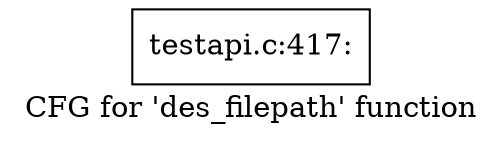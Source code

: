 digraph "CFG for 'des_filepath' function" {
	label="CFG for 'des_filepath' function";

	Node0x40d09e0 [shape=record,label="{testapi.c:417:}"];
}
